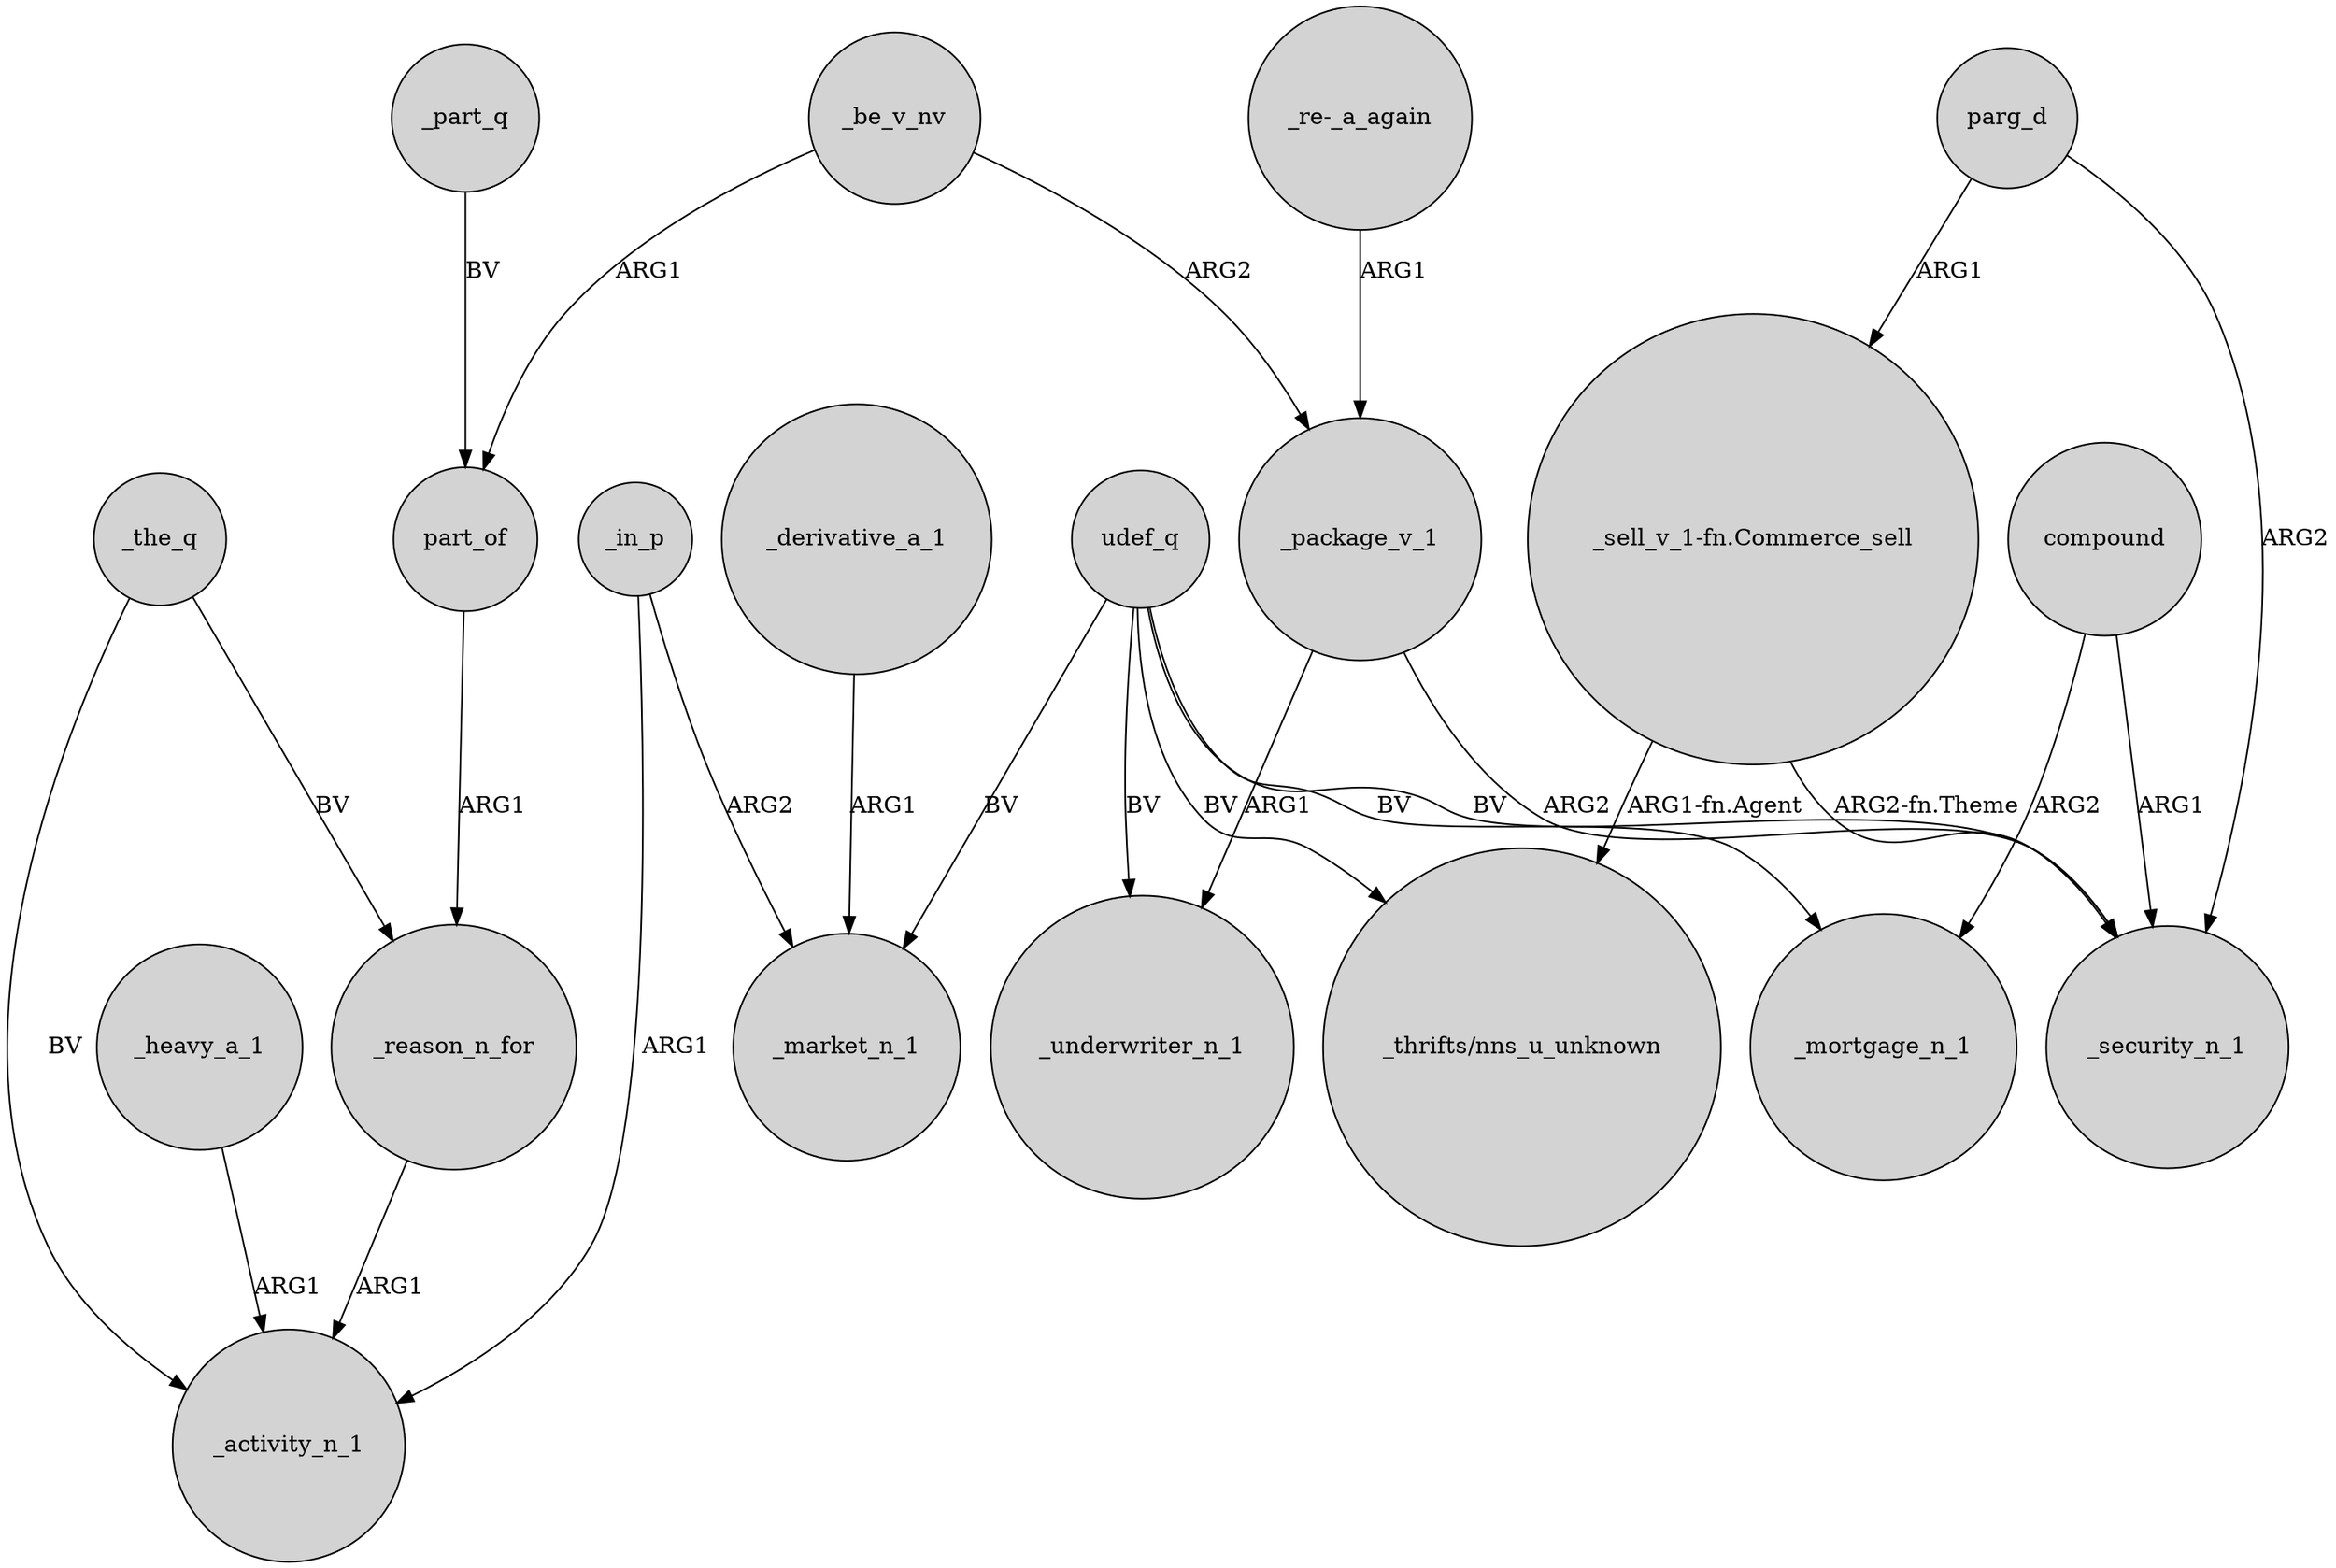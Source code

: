 digraph {
	node [shape=circle style=filled]
	_in_p -> _activity_n_1 [label=ARG1]
	_package_v_1 -> _underwriter_n_1 [label=ARG1]
	_be_v_nv -> part_of [label=ARG1]
	udef_q -> _mortgage_n_1 [label=BV]
	udef_q -> "_thrifts/nns_u_unknown" [label=BV]
	compound -> _mortgage_n_1 [label=ARG2]
	_heavy_a_1 -> _activity_n_1 [label=ARG1]
	parg_d -> "_sell_v_1-fn.Commerce_sell" [label=ARG1]
	_package_v_1 -> _security_n_1 [label=ARG2]
	parg_d -> _security_n_1 [label=ARG2]
	udef_q -> _market_n_1 [label=BV]
	_reason_n_for -> _activity_n_1 [label=ARG1]
	compound -> _security_n_1 [label=ARG1]
	_part_q -> part_of [label=BV]
	udef_q -> _underwriter_n_1 [label=BV]
	"_re-_a_again" -> _package_v_1 [label=ARG1]
	part_of -> _reason_n_for [label=ARG1]
	_in_p -> _market_n_1 [label=ARG2]
	_the_q -> _reason_n_for [label=BV]
	_the_q -> _activity_n_1 [label=BV]
	"_sell_v_1-fn.Commerce_sell" -> _security_n_1 [label="ARG2-fn.Theme"]
	"_sell_v_1-fn.Commerce_sell" -> "_thrifts/nns_u_unknown" [label="ARG1-fn.Agent"]
	_be_v_nv -> _package_v_1 [label=ARG2]
	udef_q -> _security_n_1 [label=BV]
	_derivative_a_1 -> _market_n_1 [label=ARG1]
}
